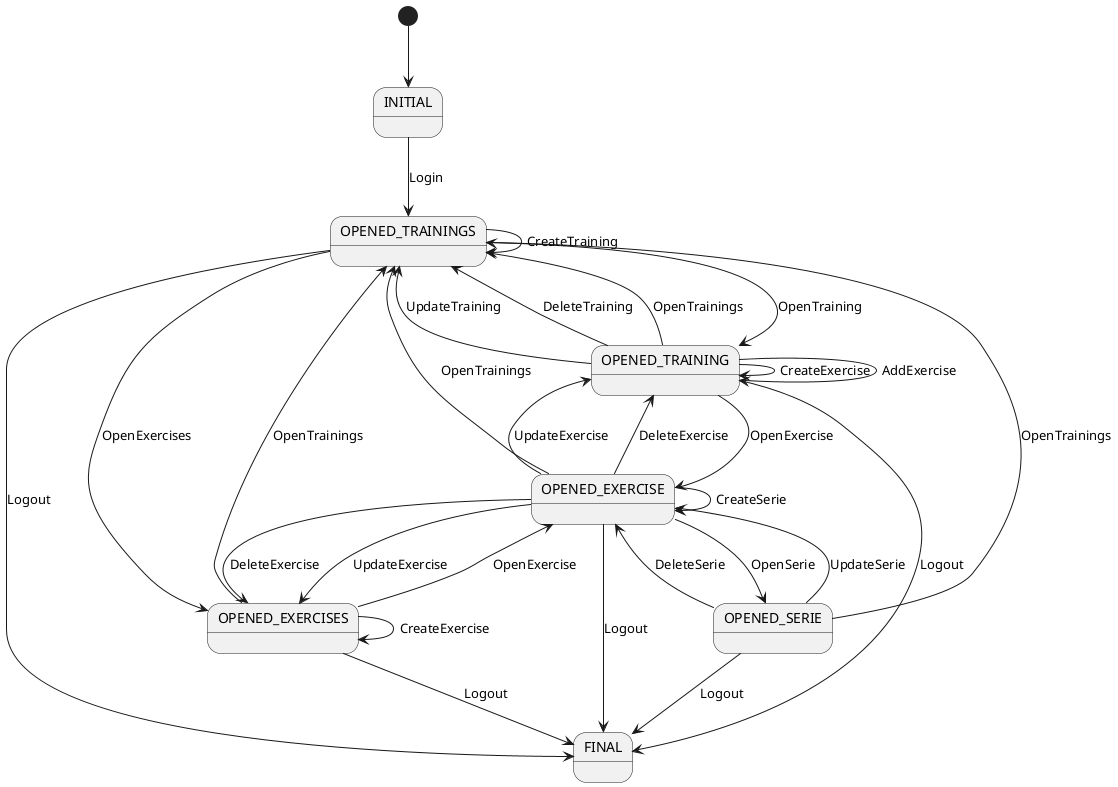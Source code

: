 @startuml

state INITIAL
state OPENED_TRAININGS
state OPENED_TRAINING
state OPENED_EXERCISES
state OPENED_EXERCISE
state OPENED_SERIE
state FINAL

[*] --> INITIAL
INITIAL --> OPENED_TRAININGS : Login

OPENED_TRAININGS --> OPENED_TRAINING : OpenTraining
OPENED_TRAININGS --> OPENED_TRAININGS : CreateTraining
OPENED_TRAININGS --> OPENED_EXERCISES : OpenExercises

OPENED_TRAINING --> OPENED_TRAININGS : UpdateTraining
OPENED_TRAINING --> OPENED_TRAININGS : DeleteTraining
OPENED_TRAINING --> OPENED_TRAININGS : OpenTrainings
OPENED_TRAINING --> OPENED_TRAINING : CreateExercise
OPENED_TRAINING --> OPENED_TRAINING : AddExercise
OPENED_TRAINING --> OPENED_EXERCISE : OpenExercise

OPENED_EXERCISES --> OPENED_EXERCISE : OpenExercise
OPENED_EXERCISES --> OPENED_EXERCISES : CreateExercise
OPENED_EXERCISES --> OPENED_TRAININGS : OpenTrainings

OPENED_EXERCISE --> OPENED_EXERCISES : UpdateExercise
OPENED_EXERCISE --> OPENED_EXERCISES : DeleteExercise
OPENED_EXERCISE --> OPENED_EXERCISE : CreateSerie
OPENED_EXERCISE --> OPENED_TRAINING : UpdateExercise
OPENED_EXERCISE --> OPENED_TRAINING : DeleteExercise
OPENED_EXERCISE --> OPENED_SERIE : OpenSerie
OPENED_EXERCISE --> OPENED_TRAININGS : OpenTrainings

OPENED_SERIE --> OPENED_EXERCISE : UpdateSerie
OPENED_SERIE --> OPENED_EXERCISE : DeleteSerie
OPENED_SERIE --> OPENED_TRAININGS : OpenTrainings

OPENED_TRAININGS --> FINAL : Logout
OPENED_EXERCISES --> FINAL : Logout
OPENED_TRAINING --> FINAL : Logout
OPENED_EXERCISE --> FINAL : Logout
OPENED_SERIE --> FINAL : Logout

@enduml